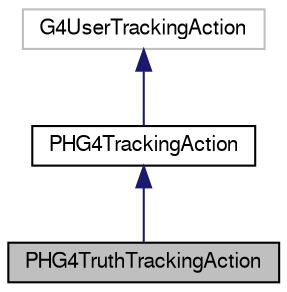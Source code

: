digraph "PHG4TruthTrackingAction"
{
  bgcolor="transparent";
  edge [fontname="FreeSans",fontsize="10",labelfontname="FreeSans",labelfontsize="10"];
  node [fontname="FreeSans",fontsize="10",shape=record];
  Node1 [label="PHG4TruthTrackingAction",height=0.2,width=0.4,color="black", fillcolor="grey75", style="filled" fontcolor="black"];
  Node2 -> Node1 [dir="back",color="midnightblue",fontsize="10",style="solid",fontname="FreeSans"];
  Node2 [label="PHG4TrackingAction",height=0.2,width=0.4,color="black",URL="$df/d10/classPHG4TrackingAction.html"];
  Node3 -> Node2 [dir="back",color="midnightblue",fontsize="10",style="solid",fontname="FreeSans"];
  Node3 [label="G4UserTrackingAction",height=0.2,width=0.4,color="grey75"];
}
